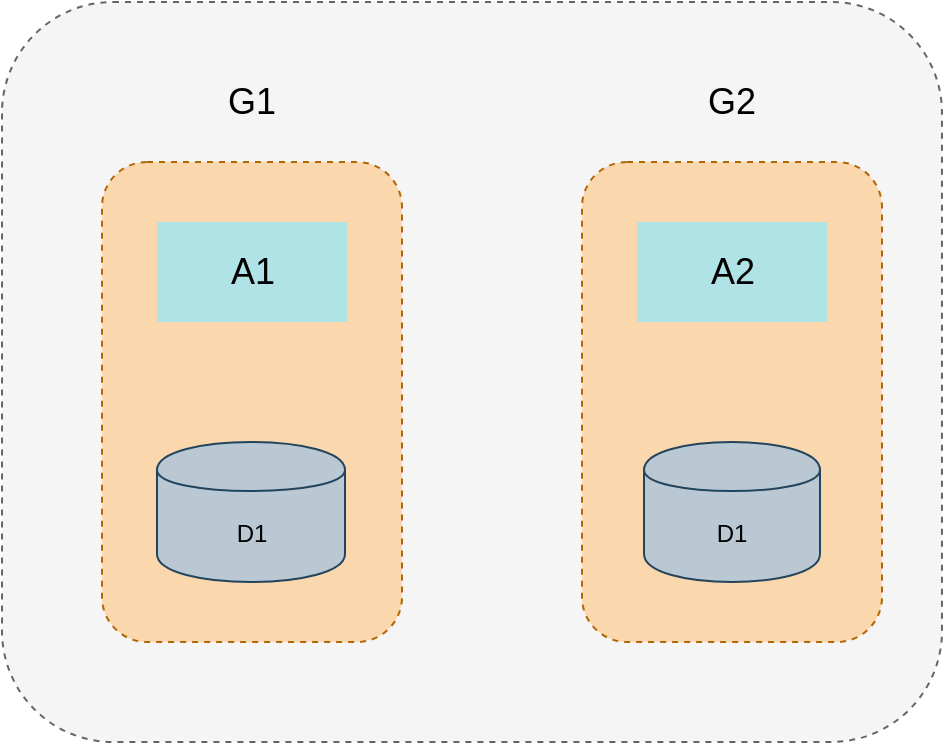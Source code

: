 <mxfile pages="2" version="11.2.5" type="device"><diagram id="DFbGK_Ei33XAudwqne-3" name="节点"><mxGraphModel dx="852" dy="497" grid="1" gridSize="10" guides="1" tooltips="1" connect="1" arrows="1" fold="1" page="1" pageScale="1" pageWidth="827" pageHeight="1169" math="0" shadow="0"><root><mxCell id="0"/><mxCell id="1" parent="0"/><mxCell id="-Ph09H3o2QdgSlukeAO4-1" value="" style="rounded=1;whiteSpace=wrap;html=1;fillColor=#f5f5f5;strokeColor=#666666;fontColor=#333333;dashed=1;" parent="1" vertex="1"><mxGeometry x="160" y="40" width="470" height="370" as="geometry"/></mxCell><mxCell id="-Ph09H3o2QdgSlukeAO4-3" value="" style="rounded=1;whiteSpace=wrap;html=1;fillColor=#fad7ac;strokeColor=#b46504;dashed=1;" parent="1" vertex="1"><mxGeometry x="210" y="120" width="150" height="240" as="geometry"/></mxCell><mxCell id="-Ph09H3o2QdgSlukeAO4-4" value="" style="rounded=1;whiteSpace=wrap;html=1;fillColor=#fad7ac;strokeColor=#b46504;dashed=1;" parent="1" vertex="1"><mxGeometry x="450" y="120" width="150" height="240" as="geometry"/></mxCell><mxCell id="-Ph09H3o2QdgSlukeAO4-5" value="&lt;font style=&quot;font-size: 18px&quot;&gt;G1&lt;/font&gt;" style="text;html=1;strokeColor=none;fillColor=none;align=center;verticalAlign=middle;whiteSpace=wrap;rounded=0;dashed=1;" parent="1" vertex="1"><mxGeometry x="265" y="80" width="40" height="20" as="geometry"/></mxCell><mxCell id="-Ph09H3o2QdgSlukeAO4-6" value="&lt;font style=&quot;font-size: 18px&quot;&gt;G2&lt;/font&gt;" style="text;html=1;strokeColor=none;fillColor=none;align=center;verticalAlign=middle;whiteSpace=wrap;rounded=0;dashed=1;" parent="1" vertex="1"><mxGeometry x="505" y="80" width="40" height="20" as="geometry"/></mxCell><mxCell id="-Ph09H3o2QdgSlukeAO4-7" value="&lt;font style=&quot;font-size: 18px&quot;&gt;A1&lt;/font&gt;" style="rounded=0;whiteSpace=wrap;html=1;dashed=1;fillColor=#b0e3e6;strokeColor=none;" parent="1" vertex="1"><mxGeometry x="237.5" y="150" width="95" height="50" as="geometry"/></mxCell><mxCell id="-Ph09H3o2QdgSlukeAO4-8" value="&lt;font style=&quot;font-size: 18px&quot;&gt;A2&lt;/font&gt;" style="rounded=0;whiteSpace=wrap;html=1;dashed=1;fillColor=#b0e3e6;strokeColor=none;" parent="1" vertex="1"><mxGeometry x="477.5" y="150" width="95" height="50" as="geometry"/></mxCell><mxCell id="-Ph09H3o2QdgSlukeAO4-9" value="D1" style="shape=cylinder;whiteSpace=wrap;html=1;boundedLbl=1;backgroundOutline=1;fillColor=#bac8d3;strokeColor=#23445d;" parent="1" vertex="1"><mxGeometry x="237.5" y="260" width="94" height="70" as="geometry"/></mxCell><mxCell id="-Ph09H3o2QdgSlukeAO4-10" value="D1" style="shape=cylinder;whiteSpace=wrap;html=1;boundedLbl=1;backgroundOutline=1;fillColor=#bac8d3;strokeColor=#23445d;" parent="1" vertex="1"><mxGeometry x="481" y="260" width="88" height="70" as="geometry"/></mxCell></root></mxGraphModel></diagram><diagram id="3ShUpxZbOIF9pJFFKxFp" name="正常情况"><mxGraphModel dx="1704" dy="994" grid="1" gridSize="10" guides="1" tooltips="1" connect="1" arrows="1" fold="1" page="1" pageScale="1" pageWidth="827" pageHeight="1169" math="0" shadow="0"><root><mxCell id="cwexFnH77ss9Z5UJ_-pc-0"/><mxCell id="cwexFnH77ss9Z5UJ_-pc-1" parent="cwexFnH77ss9Z5UJ_-pc-0"/><mxCell id="79cjp_9H3_ywlGyxk6qJ-0" value="" style="rounded=1;whiteSpace=wrap;html=1;fillColor=#f5f5f5;strokeColor=#666666;fontColor=#333333;dashed=1;" vertex="1" parent="cwexFnH77ss9Z5UJ_-pc-1"><mxGeometry x="30" y="50" width="470" height="370" as="geometry"/></mxCell><mxCell id="79cjp_9H3_ywlGyxk6qJ-1" value="" style="rounded=1;whiteSpace=wrap;html=1;fillColor=#fad7ac;strokeColor=#b46504;dashed=1;" vertex="1" parent="cwexFnH77ss9Z5UJ_-pc-1"><mxGeometry x="80" y="130" width="150" height="240" as="geometry"/></mxCell><mxCell id="79cjp_9H3_ywlGyxk6qJ-2" value="" style="rounded=1;whiteSpace=wrap;html=1;fillColor=#fad7ac;strokeColor=#b46504;dashed=1;" vertex="1" parent="cwexFnH77ss9Z5UJ_-pc-1"><mxGeometry x="320" y="130" width="150" height="240" as="geometry"/></mxCell><mxCell id="79cjp_9H3_ywlGyxk6qJ-3" value="&lt;font style=&quot;font-size: 18px&quot;&gt;G1&lt;/font&gt;" style="text;html=1;strokeColor=none;fillColor=none;align=center;verticalAlign=middle;whiteSpace=wrap;rounded=0;dashed=1;" vertex="1" parent="cwexFnH77ss9Z5UJ_-pc-1"><mxGeometry x="135" y="90" width="40" height="20" as="geometry"/></mxCell><mxCell id="79cjp_9H3_ywlGyxk6qJ-4" value="&lt;font style=&quot;font-size: 18px&quot;&gt;G2&lt;/font&gt;" style="text;html=1;strokeColor=none;fillColor=none;align=center;verticalAlign=middle;whiteSpace=wrap;rounded=0;dashed=1;" vertex="1" parent="cwexFnH77ss9Z5UJ_-pc-1"><mxGeometry x="375" y="90" width="40" height="20" as="geometry"/></mxCell><mxCell id="79cjp_9H3_ywlGyxk6qJ-5" value="&lt;font style=&quot;font-size: 18px&quot;&gt;A1&lt;/font&gt;" style="rounded=0;whiteSpace=wrap;html=1;dashed=1;fillColor=#b0e3e6;strokeColor=none;" vertex="1" parent="cwexFnH77ss9Z5UJ_-pc-1"><mxGeometry x="107.5" y="160" width="95" height="50" as="geometry"/></mxCell><mxCell id="79cjp_9H3_ywlGyxk6qJ-6" value="&lt;font style=&quot;font-size: 18px&quot;&gt;A2&lt;/font&gt;" style="rounded=0;whiteSpace=wrap;html=1;dashed=1;fillColor=#b0e3e6;strokeColor=none;" vertex="1" parent="cwexFnH77ss9Z5UJ_-pc-1"><mxGeometry x="347.5" y="160" width="95" height="50" as="geometry"/></mxCell><mxCell id="79cjp_9H3_ywlGyxk6qJ-7" value="D2" style="shape=cylinder;whiteSpace=wrap;html=1;boundedLbl=1;backgroundOutline=1;fillColor=#bac8d3;strokeColor=#23445d;" vertex="1" parent="cwexFnH77ss9Z5UJ_-pc-1"><mxGeometry x="107.5" y="270" width="94" height="70" as="geometry"/></mxCell><mxCell id="79cjp_9H3_ywlGyxk6qJ-8" value="D1" style="shape=cylinder;whiteSpace=wrap;html=1;boundedLbl=1;backgroundOutline=1;fillColor=#bac8d3;strokeColor=#23445d;" vertex="1" parent="cwexFnH77ss9Z5UJ_-pc-1"><mxGeometry x="351" y="270" width="88" height="70" as="geometry"/></mxCell><mxCell id="79cjp_9H3_ywlGyxk6qJ-9" value="" style="endArrow=classic;html=1;exitX=0.5;exitY=1;exitDx=0;exitDy=0;entryX=0.5;entryY=0;entryDx=0;entryDy=0;" edge="1" parent="cwexFnH77ss9Z5UJ_-pc-1" source="79cjp_9H3_ywlGyxk6qJ-5" target="79cjp_9H3_ywlGyxk6qJ-7"><mxGeometry width="50" height="50" relative="1" as="geometry"><mxPoint x="-70" y="270" as="sourcePoint"/><mxPoint x="-20" y="220" as="targetPoint"/></mxGeometry></mxCell><mxCell id="yXxnvN4d5LJv-3YYa2kD-0" value="" style="endArrow=classic;html=1;entryX=0.5;entryY=0;entryDx=0;entryDy=0;" edge="1" parent="cwexFnH77ss9Z5UJ_-pc-1" target="79cjp_9H3_ywlGyxk6qJ-5"><mxGeometry width="50" height="50" relative="1" as="geometry"><mxPoint x="155" y="30" as="sourcePoint"/><mxPoint x="190" y="10" as="targetPoint"/></mxGeometry></mxCell><mxCell id="yXxnvN4d5LJv-3YYa2kD-1" value="&lt;font style=&quot;font-size: 14px&quot;&gt;来自G1的客户端请求将D1更新为D2&lt;/font&gt;" style="text;html=1;strokeColor=none;fillColor=none;align=center;verticalAlign=middle;whiteSpace=wrap;rounded=0;" vertex="1" parent="cwexFnH77ss9Z5UJ_-pc-1"><mxGeometry x="166" y="60" width="128" height="30" as="geometry"/></mxCell><mxCell id="yXxnvN4d5LJv-3YYa2kD-2" value="&lt;font style=&quot;font-size: 18px&quot;&gt;步骤1&lt;/font&gt;" style="text;html=1;strokeColor=none;fillColor=none;align=center;verticalAlign=middle;whiteSpace=wrap;rounded=0;" vertex="1" parent="cwexFnH77ss9Z5UJ_-pc-1"><mxGeometry x="232.5" y="430" width="65" height="20" as="geometry"/></mxCell><mxCell id="yXxnvN4d5LJv-3YYa2kD-3" value="" style="shape=flexArrow;endArrow=classic;html=1;" edge="1" parent="cwexFnH77ss9Z5UJ_-pc-1"><mxGeometry width="50" height="50" relative="1" as="geometry"><mxPoint x="520" y="250" as="sourcePoint"/><mxPoint x="580" y="250" as="targetPoint"/></mxGeometry></mxCell><mxCell id="1yftOOMgODzmF3zlcZ-0-0" value="" style="rounded=1;whiteSpace=wrap;html=1;fillColor=#f5f5f5;strokeColor=#666666;fontColor=#333333;dashed=1;" vertex="1" parent="cwexFnH77ss9Z5UJ_-pc-1"><mxGeometry x="600" y="65" width="470" height="370" as="geometry"/></mxCell><mxCell id="1yftOOMgODzmF3zlcZ-0-1" value="" style="rounded=1;whiteSpace=wrap;html=1;fillColor=#fad7ac;strokeColor=#b46504;dashed=1;" vertex="1" parent="cwexFnH77ss9Z5UJ_-pc-1"><mxGeometry x="650" y="145" width="150" height="240" as="geometry"/></mxCell><mxCell id="1yftOOMgODzmF3zlcZ-0-2" value="" style="rounded=1;whiteSpace=wrap;html=1;fillColor=#fad7ac;strokeColor=#b46504;dashed=1;" vertex="1" parent="cwexFnH77ss9Z5UJ_-pc-1"><mxGeometry x="890" y="145" width="150" height="240" as="geometry"/></mxCell><mxCell id="1yftOOMgODzmF3zlcZ-0-3" value="&lt;font style=&quot;font-size: 18px&quot;&gt;G1&lt;/font&gt;" style="text;html=1;strokeColor=none;fillColor=none;align=center;verticalAlign=middle;whiteSpace=wrap;rounded=0;dashed=1;" vertex="1" parent="cwexFnH77ss9Z5UJ_-pc-1"><mxGeometry x="705" y="105" width="40" height="20" as="geometry"/></mxCell><mxCell id="1yftOOMgODzmF3zlcZ-0-4" value="&lt;font style=&quot;font-size: 18px&quot;&gt;G2&lt;/font&gt;" style="text;html=1;strokeColor=none;fillColor=none;align=center;verticalAlign=middle;whiteSpace=wrap;rounded=0;dashed=1;" vertex="1" parent="cwexFnH77ss9Z5UJ_-pc-1"><mxGeometry x="945" y="105" width="40" height="20" as="geometry"/></mxCell><mxCell id="1yftOOMgODzmF3zlcZ-0-5" value="&lt;font style=&quot;font-size: 18px&quot;&gt;A1&lt;/font&gt;" style="rounded=0;whiteSpace=wrap;html=1;dashed=1;fillColor=#b0e3e6;strokeColor=none;" vertex="1" parent="cwexFnH77ss9Z5UJ_-pc-1"><mxGeometry x="677.5" y="175" width="95" height="50" as="geometry"/></mxCell><mxCell id="1yftOOMgODzmF3zlcZ-0-6" value="&lt;font style=&quot;font-size: 18px&quot;&gt;A2&lt;/font&gt;" style="rounded=0;whiteSpace=wrap;html=1;dashed=1;fillColor=#b0e3e6;strokeColor=none;" vertex="1" parent="cwexFnH77ss9Z5UJ_-pc-1"><mxGeometry x="917.5" y="175" width="95" height="50" as="geometry"/></mxCell><mxCell id="1yftOOMgODzmF3zlcZ-0-7" value="D2" style="shape=cylinder;whiteSpace=wrap;html=1;boundedLbl=1;backgroundOutline=1;fillColor=#bac8d3;strokeColor=#23445d;" vertex="1" parent="cwexFnH77ss9Z5UJ_-pc-1"><mxGeometry x="677.5" y="285" width="94" height="70" as="geometry"/></mxCell><mxCell id="1yftOOMgODzmF3zlcZ-0-8" value="D1" style="shape=cylinder;whiteSpace=wrap;html=1;boundedLbl=1;backgroundOutline=1;fillColor=#bac8d3;strokeColor=#23445d;" vertex="1" parent="cwexFnH77ss9Z5UJ_-pc-1"><mxGeometry x="921" y="285" width="88" height="70" as="geometry"/></mxCell><mxCell id="1yftOOMgODzmF3zlcZ-0-11" value="" style="endArrow=classic;html=1;exitX=1;exitY=0.75;exitDx=0;exitDy=0;entryX=0;entryY=0.75;entryDx=0;entryDy=0;" edge="1" parent="cwexFnH77ss9Z5UJ_-pc-1" source="1yftOOMgODzmF3zlcZ-0-5" target="1yftOOMgODzmF3zlcZ-0-6"><mxGeometry width="50" height="50" relative="1" as="geometry"><mxPoint x="800" y="40" as="sourcePoint"/><mxPoint x="850" y="-10" as="targetPoint"/></mxGeometry></mxCell><mxCell id="1yftOOMgODzmF3zlcZ-0-12" value="&lt;font style=&quot;font-size: 18px&quot;&gt;步骤2&lt;/font&gt;" style="text;html=1;strokeColor=none;fillColor=none;align=center;verticalAlign=middle;whiteSpace=wrap;rounded=0;" vertex="1" parent="cwexFnH77ss9Z5UJ_-pc-1"><mxGeometry x="802.5" y="450" width="65" height="20" as="geometry"/></mxCell><mxCell id="1yftOOMgODzmF3zlcZ-0-13" value="" style="shape=flexArrow;endArrow=classic;html=1;" edge="1" parent="cwexFnH77ss9Z5UJ_-pc-1"><mxGeometry width="50" height="50" relative="1" as="geometry"><mxPoint x="1104" y="260" as="sourcePoint"/><mxPoint x="1164" y="260" as="targetPoint"/></mxGeometry></mxCell><mxCell id="1yftOOMgODzmF3zlcZ-0-14" value="" style="rounded=1;whiteSpace=wrap;html=1;fillColor=#f5f5f5;strokeColor=#666666;fontColor=#333333;dashed=1;" vertex="1" parent="cwexFnH77ss9Z5UJ_-pc-1"><mxGeometry x="1184" y="75" width="470" height="370" as="geometry"/></mxCell><mxCell id="1yftOOMgODzmF3zlcZ-0-15" value="" style="rounded=1;whiteSpace=wrap;html=1;fillColor=#fad7ac;strokeColor=#b46504;dashed=1;" vertex="1" parent="cwexFnH77ss9Z5UJ_-pc-1"><mxGeometry x="1234" y="155" width="150" height="240" as="geometry"/></mxCell><mxCell id="1yftOOMgODzmF3zlcZ-0-16" value="" style="rounded=1;whiteSpace=wrap;html=1;fillColor=#fad7ac;strokeColor=#b46504;dashed=1;" vertex="1" parent="cwexFnH77ss9Z5UJ_-pc-1"><mxGeometry x="1474" y="155" width="150" height="240" as="geometry"/></mxCell><mxCell id="1yftOOMgODzmF3zlcZ-0-17" value="&lt;font style=&quot;font-size: 18px&quot;&gt;G1&lt;/font&gt;" style="text;html=1;strokeColor=none;fillColor=none;align=center;verticalAlign=middle;whiteSpace=wrap;rounded=0;dashed=1;" vertex="1" parent="cwexFnH77ss9Z5UJ_-pc-1"><mxGeometry x="1289" y="115" width="40" height="20" as="geometry"/></mxCell><mxCell id="1yftOOMgODzmF3zlcZ-0-18" value="&lt;font style=&quot;font-size: 18px&quot;&gt;G2&lt;/font&gt;" style="text;html=1;strokeColor=none;fillColor=none;align=center;verticalAlign=middle;whiteSpace=wrap;rounded=0;dashed=1;" vertex="1" parent="cwexFnH77ss9Z5UJ_-pc-1"><mxGeometry x="1529" y="115" width="40" height="20" as="geometry"/></mxCell><mxCell id="1yftOOMgODzmF3zlcZ-0-19" value="&lt;font style=&quot;font-size: 18px&quot;&gt;A1&lt;/font&gt;" style="rounded=0;whiteSpace=wrap;html=1;dashed=1;fillColor=#b0e3e6;strokeColor=none;" vertex="1" parent="cwexFnH77ss9Z5UJ_-pc-1"><mxGeometry x="1261.5" y="185" width="95" height="50" as="geometry"/></mxCell><mxCell id="1yftOOMgODzmF3zlcZ-0-20" value="&lt;font style=&quot;font-size: 18px&quot;&gt;A2&lt;/font&gt;" style="rounded=0;whiteSpace=wrap;html=1;dashed=1;fillColor=#b0e3e6;strokeColor=none;" vertex="1" parent="cwexFnH77ss9Z5UJ_-pc-1"><mxGeometry x="1501.5" y="185" width="95" height="50" as="geometry"/></mxCell><mxCell id="1yftOOMgODzmF3zlcZ-0-21" value="D2" style="shape=cylinder;whiteSpace=wrap;html=1;boundedLbl=1;backgroundOutline=1;fillColor=#bac8d3;strokeColor=#23445d;" vertex="1" parent="cwexFnH77ss9Z5UJ_-pc-1"><mxGeometry x="1261.5" y="295" width="94" height="70" as="geometry"/></mxCell><mxCell id="1yftOOMgODzmF3zlcZ-0-22" value="D2" style="shape=cylinder;whiteSpace=wrap;html=1;boundedLbl=1;backgroundOutline=1;fillColor=#bac8d3;strokeColor=#23445d;" vertex="1" parent="cwexFnH77ss9Z5UJ_-pc-1"><mxGeometry x="1505" y="295" width="88" height="70" as="geometry"/></mxCell><mxCell id="1yftOOMgODzmF3zlcZ-0-24" value="&lt;font style=&quot;font-size: 18px&quot;&gt;步骤3&lt;/font&gt;" style="text;html=1;strokeColor=none;fillColor=none;align=center;verticalAlign=middle;whiteSpace=wrap;rounded=0;" vertex="1" parent="cwexFnH77ss9Z5UJ_-pc-1"><mxGeometry x="1386.5" y="460" width="65" height="20" as="geometry"/></mxCell><mxCell id="1yftOOMgODzmF3zlcZ-0-25" value="" style="endArrow=classic;html=1;exitX=0.5;exitY=1;exitDx=0;exitDy=0;entryX=0.5;entryY=0;entryDx=0;entryDy=0;" edge="1" parent="cwexFnH77ss9Z5UJ_-pc-1" source="1yftOOMgODzmF3zlcZ-0-20" target="1yftOOMgODzmF3zlcZ-0-22"><mxGeometry width="50" height="50" relative="1" as="geometry"><mxPoint x="1760" y="310" as="sourcePoint"/><mxPoint x="1810" y="260" as="targetPoint"/></mxGeometry></mxCell></root></mxGraphModel></diagram></mxfile>